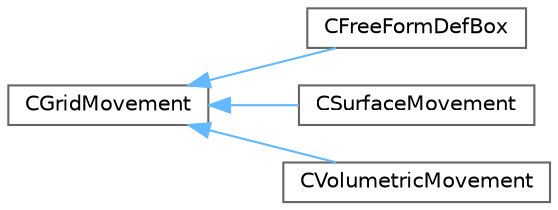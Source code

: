 digraph "Graphical Class Hierarchy"
{
 // LATEX_PDF_SIZE
  bgcolor="transparent";
  edge [fontname=Helvetica,fontsize=10,labelfontname=Helvetica,labelfontsize=10];
  node [fontname=Helvetica,fontsize=10,shape=box,height=0.2,width=0.4];
  rankdir="LR";
  Node0 [id="Node000000",label="CGridMovement",height=0.2,width=0.4,color="grey40", fillcolor="white", style="filled",URL="$classCGridMovement.html",tooltip="Class for moving the surface and volumetric numerical grid (2D and 3D problems)."];
  Node0 -> Node1 [id="edge86_Node000000_Node000001",dir="back",color="steelblue1",style="solid",tooltip=" "];
  Node1 [id="Node000001",label="CFreeFormDefBox",height=0.2,width=0.4,color="grey40", fillcolor="white", style="filled",URL="$classCFreeFormDefBox.html",tooltip="Class for defining the free form FFDBox structure."];
  Node0 -> Node2 [id="edge87_Node000000_Node000002",dir="back",color="steelblue1",style="solid",tooltip=" "];
  Node2 [id="Node000002",label="CSurfaceMovement",height=0.2,width=0.4,color="grey40", fillcolor="white", style="filled",URL="$classCSurfaceMovement.html",tooltip="Class for moving the surface numerical grid."];
  Node0 -> Node3 [id="edge88_Node000000_Node000003",dir="back",color="steelblue1",style="solid",tooltip=" "];
  Node3 [id="Node000003",label="CVolumetricMovement",height=0.2,width=0.4,color="grey40", fillcolor="white", style="filled",URL="$classCVolumetricMovement.html",tooltip="Class for moving the volumetric numerical grid."];
}
